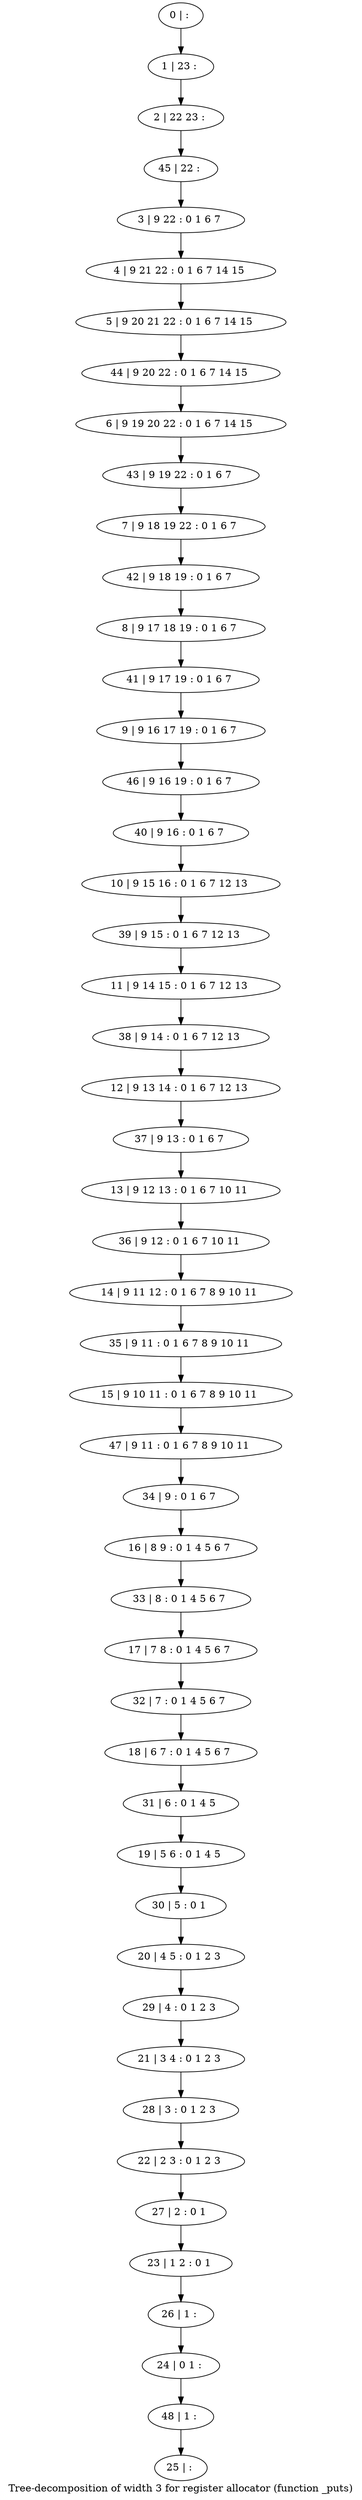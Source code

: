 digraph G {
graph [label="Tree-decomposition of width 3 for register allocator (function _puts)"]
0[label="0 | : "];
1[label="1 | 23 : "];
2[label="2 | 22 23 : "];
3[label="3 | 9 22 : 0 1 6 7 "];
4[label="4 | 9 21 22 : 0 1 6 7 14 15 "];
5[label="5 | 9 20 21 22 : 0 1 6 7 14 15 "];
6[label="6 | 9 19 20 22 : 0 1 6 7 14 15 "];
7[label="7 | 9 18 19 22 : 0 1 6 7 "];
8[label="8 | 9 17 18 19 : 0 1 6 7 "];
9[label="9 | 9 16 17 19 : 0 1 6 7 "];
10[label="10 | 9 15 16 : 0 1 6 7 12 13 "];
11[label="11 | 9 14 15 : 0 1 6 7 12 13 "];
12[label="12 | 9 13 14 : 0 1 6 7 12 13 "];
13[label="13 | 9 12 13 : 0 1 6 7 10 11 "];
14[label="14 | 9 11 12 : 0 1 6 7 8 9 10 11 "];
15[label="15 | 9 10 11 : 0 1 6 7 8 9 10 11 "];
16[label="16 | 8 9 : 0 1 4 5 6 7 "];
17[label="17 | 7 8 : 0 1 4 5 6 7 "];
18[label="18 | 6 7 : 0 1 4 5 6 7 "];
19[label="19 | 5 6 : 0 1 4 5 "];
20[label="20 | 4 5 : 0 1 2 3 "];
21[label="21 | 3 4 : 0 1 2 3 "];
22[label="22 | 2 3 : 0 1 2 3 "];
23[label="23 | 1 2 : 0 1 "];
24[label="24 | 0 1 : "];
25[label="25 | : "];
26[label="26 | 1 : "];
27[label="27 | 2 : 0 1 "];
28[label="28 | 3 : 0 1 2 3 "];
29[label="29 | 4 : 0 1 2 3 "];
30[label="30 | 5 : 0 1 "];
31[label="31 | 6 : 0 1 4 5 "];
32[label="32 | 7 : 0 1 4 5 6 7 "];
33[label="33 | 8 : 0 1 4 5 6 7 "];
34[label="34 | 9 : 0 1 6 7 "];
35[label="35 | 9 11 : 0 1 6 7 8 9 10 11 "];
36[label="36 | 9 12 : 0 1 6 7 10 11 "];
37[label="37 | 9 13 : 0 1 6 7 "];
38[label="38 | 9 14 : 0 1 6 7 12 13 "];
39[label="39 | 9 15 : 0 1 6 7 12 13 "];
40[label="40 | 9 16 : 0 1 6 7 "];
41[label="41 | 9 17 19 : 0 1 6 7 "];
42[label="42 | 9 18 19 : 0 1 6 7 "];
43[label="43 | 9 19 22 : 0 1 6 7 "];
44[label="44 | 9 20 22 : 0 1 6 7 14 15 "];
45[label="45 | 22 : "];
46[label="46 | 9 16 19 : 0 1 6 7 "];
47[label="47 | 9 11 : 0 1 6 7 8 9 10 11 "];
48[label="48 | 1 : "];
0->1 ;
1->2 ;
3->4 ;
4->5 ;
26->24 ;
23->26 ;
27->23 ;
22->27 ;
28->22 ;
21->28 ;
29->21 ;
20->29 ;
30->20 ;
19->30 ;
31->19 ;
18->31 ;
32->18 ;
17->32 ;
33->17 ;
16->33 ;
34->16 ;
35->15 ;
14->35 ;
36->14 ;
13->36 ;
37->13 ;
12->37 ;
38->12 ;
11->38 ;
39->11 ;
10->39 ;
40->10 ;
41->9 ;
8->41 ;
42->8 ;
7->42 ;
43->7 ;
6->43 ;
44->6 ;
5->44 ;
45->3 ;
2->45 ;
46->40 ;
9->46 ;
47->34 ;
15->47 ;
48->25 ;
24->48 ;
}
